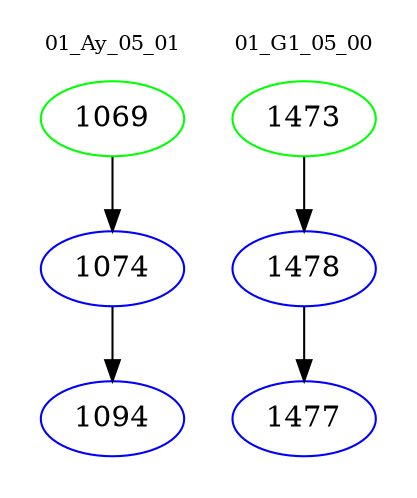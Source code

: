 digraph{
subgraph cluster_0 {
color = white
label = "01_Ay_05_01";
fontsize=10;
T0_1069 [label="1069", color="green"]
T0_1069 -> T0_1074 [color="black"]
T0_1074 [label="1074", color="blue"]
T0_1074 -> T0_1094 [color="black"]
T0_1094 [label="1094", color="blue"]
}
subgraph cluster_1 {
color = white
label = "01_G1_05_00";
fontsize=10;
T1_1473 [label="1473", color="green"]
T1_1473 -> T1_1478 [color="black"]
T1_1478 [label="1478", color="blue"]
T1_1478 -> T1_1477 [color="black"]
T1_1477 [label="1477", color="blue"]
}
}
